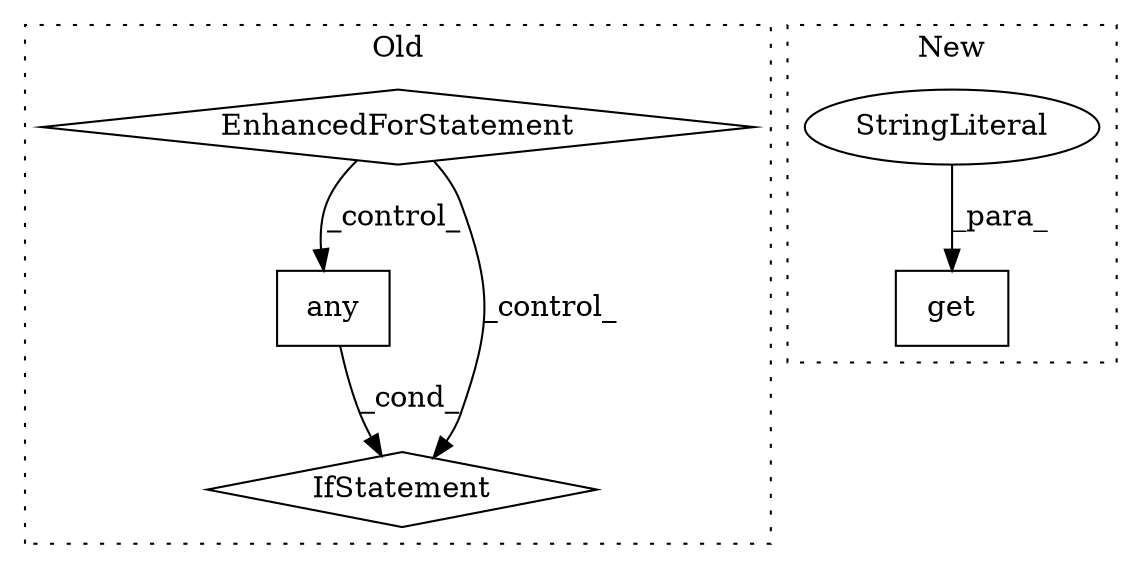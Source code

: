 digraph G {
subgraph cluster0 {
1 [label="any" a="32" s="7030,7046" l="4,1" shape="box"];
4 [label="IfStatement" a="25" s="7026,7047" l="4,2" shape="diamond"];
5 [label="EnhancedForStatement" a="70" s="6938,7014" l="57,2" shape="diamond"];
label = "Old";
style="dotted";
}
subgraph cluster1 {
2 [label="get" a="32" s="7441,7450" l="4,1" shape="box"];
3 [label="StringLiteral" a="45" s="7445" l="5" shape="ellipse"];
label = "New";
style="dotted";
}
1 -> 4 [label="_cond_"];
3 -> 2 [label="_para_"];
5 -> 4 [label="_control_"];
5 -> 1 [label="_control_"];
}